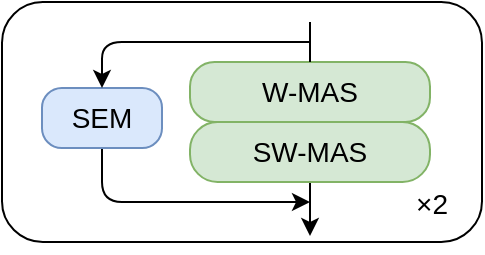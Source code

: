 <mxfile version="21.5.2" type="github">
  <diagram name="第 1 页" id="AEqvIqktyeSInQ6Y1p36">
    <mxGraphModel dx="996" dy="541" grid="1" gridSize="10" guides="1" tooltips="1" connect="1" arrows="1" fold="1" page="1" pageScale="1" pageWidth="827" pageHeight="1169" math="0" shadow="0">
      <root>
        <mxCell id="0" />
        <mxCell id="1" parent="0" />
        <mxCell id="G8CgeRtXMkvb7QIu0LQI-1" value="" style="rounded=1;whiteSpace=wrap;html=1;fillColor=none;arcSize=17;" vertex="1" parent="1">
          <mxGeometry x="290.0" y="650.0" width="240" height="120" as="geometry" />
        </mxCell>
        <mxCell id="G8CgeRtXMkvb7QIu0LQI-2" value="&lt;font style=&quot;font-size: 14px;&quot;&gt;W-MAS&lt;/font&gt;" style="rounded=1;whiteSpace=wrap;html=1;fillColor=#d5e8d4;strokeColor=#82b366;fontFamily=Arial;arcSize=41;" vertex="1" parent="1">
          <mxGeometry x="384.0" y="680.0" width="120" height="30" as="geometry" />
        </mxCell>
        <mxCell id="G8CgeRtXMkvb7QIu0LQI-3" value="" style="edgeStyle=orthogonalEdgeStyle;rounded=0;orthogonalLoop=1;jettySize=auto;html=1;" edge="1" parent="1">
          <mxGeometry relative="1" as="geometry">
            <mxPoint x="444.0" y="740.0" as="sourcePoint" />
            <mxPoint x="444.0" y="767.0" as="targetPoint" />
          </mxGeometry>
        </mxCell>
        <mxCell id="G8CgeRtXMkvb7QIu0LQI-4" value="&lt;font style=&quot;font-size: 14px;&quot;&gt;SW-MAS&lt;/font&gt;" style="rounded=1;whiteSpace=wrap;html=1;fillColor=#d5e8d4;strokeColor=#82b366;fontFamily=Arial;arcSize=46;" vertex="1" parent="1">
          <mxGeometry x="384.0" y="710.0" width="120" height="30" as="geometry" />
        </mxCell>
        <mxCell id="G8CgeRtXMkvb7QIu0LQI-5" value="" style="edgeStyle=orthogonalEdgeStyle;rounded=1;orthogonalLoop=1;jettySize=auto;html=1;entryX=0.625;entryY=0.862;entryDx=0;entryDy=0;entryPerimeter=0;" edge="1" parent="1">
          <mxGeometry relative="1" as="geometry">
            <mxPoint x="340.0" y="723.0" as="sourcePoint" />
            <mxPoint x="444.0" y="750.0" as="targetPoint" />
            <Array as="points">
              <mxPoint x="340.0" y="750.0" />
            </Array>
          </mxGeometry>
        </mxCell>
        <mxCell id="G8CgeRtXMkvb7QIu0LQI-6" value="&lt;font face=&quot;Arial&quot; style=&quot;font-size: 14px;&quot;&gt;SEM&lt;/font&gt;" style="rounded=1;whiteSpace=wrap;html=1;fillColor=#dae8fc;strokeColor=#6c8ebf;arcSize=33;" vertex="1" parent="1">
          <mxGeometry x="310.0" y="693.0" width="60" height="30" as="geometry" />
        </mxCell>
        <mxCell id="G8CgeRtXMkvb7QIu0LQI-7" value="&lt;font style=&quot;font-size: 14px;&quot; face=&quot;Arial&quot;&gt;×2&lt;/font&gt;" style="text;html=1;strokeColor=none;fillColor=none;align=center;verticalAlign=middle;whiteSpace=wrap;rounded=0;" vertex="1" parent="1">
          <mxGeometry x="485.0" y="738.0" width="40" height="25" as="geometry" />
        </mxCell>
        <mxCell id="G8CgeRtXMkvb7QIu0LQI-8" value="" style="endArrow=none;html=1;rounded=0;entryX=0.5;entryY=0;entryDx=0;entryDy=0;" edge="1" target="G8CgeRtXMkvb7QIu0LQI-2" parent="1">
          <mxGeometry width="50" height="50" relative="1" as="geometry">
            <mxPoint x="444.0" y="660.0" as="sourcePoint" />
            <mxPoint x="443.5" y="678.0" as="targetPoint" />
          </mxGeometry>
        </mxCell>
        <mxCell id="G8CgeRtXMkvb7QIu0LQI-9" value="" style="endArrow=classic;html=1;rounded=1;entryX=0.5;entryY=0;entryDx=0;entryDy=0;startSize=0;jumpSize=0;" edge="1" target="G8CgeRtXMkvb7QIu0LQI-6" parent="1">
          <mxGeometry width="50" height="50" relative="1" as="geometry">
            <mxPoint x="444.0" y="670.0" as="sourcePoint" />
            <mxPoint x="620.0" y="630.0" as="targetPoint" />
            <Array as="points">
              <mxPoint x="340.0" y="670.0" />
            </Array>
          </mxGeometry>
        </mxCell>
      </root>
    </mxGraphModel>
  </diagram>
</mxfile>
